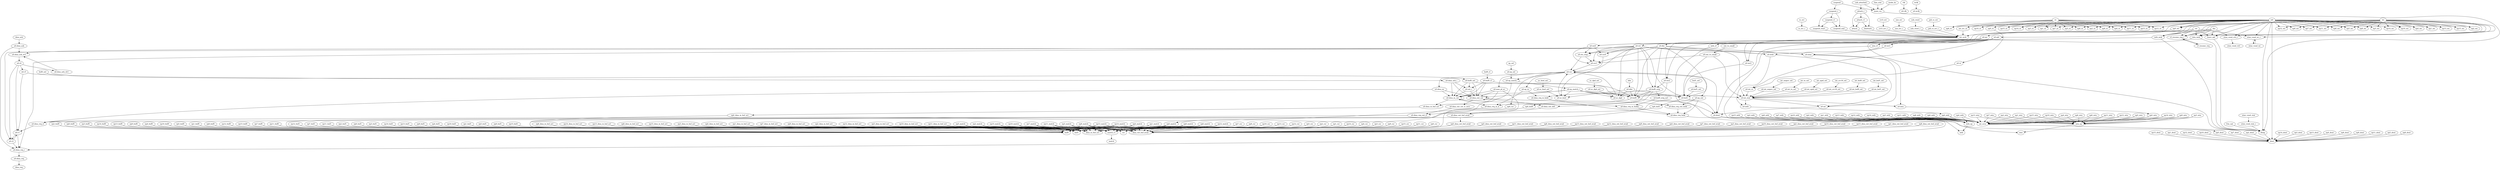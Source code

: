 digraph "()" {
	ep13_dma_out_buf_avail -> dma_out_buf_avail	 [weight=1.0];
	"u0.buf1_set" -> "u0.buf1"	 [weight=1.0];
	"u0.csr0" -> "u0.csr"	 [weight=1.0];
	"u0.csr1" -> "u0.csr"	 [weight=1.0];
	ep7_csr -> csr	 [weight=1.0];
	ep7_match -> dma_in_buf_sz1	 [weight=9.0];
	ep7_match -> csr	 [weight=9.0];
	ep7_match -> dma_out_buf_avail	 [weight=9.0];
	ep7_match -> buf1	 [weight=9.0];
	ep7_match -> buf0	 [weight=9.0];
	ep7_match -> match_r1	 [weight=1.0];
	ep3_buf0 -> buf0	 [weight=1.0];
	ep3_buf1 -> buf1	 [weight=1.0];
	int_seqerr_set -> "u0.int_seqerr_set"	 [weight=1.0];
	ep9_intb -> intb_ep	 [weight=1.0];
	ep9_intb -> int_srca	 [weight=1.0];
	ep9_inta -> int_srca	 [weight=1.0];
	ep9_inta -> inta_ep	 [weight=1.0];
	ep1_dma_in_buf_sz1 -> dma_in_buf_sz1	 [weight=1.0];
	ep8_match -> dma_in_buf_sz1	 [weight=8.0];
	ep8_match -> csr	 [weight=8.0];
	ep8_match -> dma_out_buf_avail	 [weight=8.0];
	ep8_match -> buf1	 [weight=8.0];
	ep8_match -> buf0	 [weight=8.0];
	ep8_match -> match_r1	 [weight=1.0];
	"u0.buf0_orig_m3" -> "u0.dma_req_in_hold2"	 [weight=1.0];
	ep14_buf1 -> buf1	 [weight=1.0];
	ep14_buf0 -> buf0	 [weight=1.0];
	ep7_dma_in_buf_sz1 -> dma_in_buf_sz1	 [weight=1.0];
	"u0.dma_ack" -> "u0.dma_req_r"	 [weight=1.0];
	"u0.dma_ack" -> "u0.dma_ack_wr1"	 [weight=2.0];
	ep8_csr -> csr	 [weight=1.0];
	line_stat -> main_csr	 [weight=1.0];
	ep10_intb -> intb_ep	 [weight=1.0];
	ep10_intb -> int_srca	 [weight=1.0];
	funct_adr -> dtmp	 [weight=1.0];
	"u0.buf1" -> "u0.dout"	 [weight=1.0];
	"u0.buf1" -> ep0_buf1	 [weight=1.0];
	"u0.buf0" -> "u0.dout"	 [weight=1.0];
	"u0.buf0" -> ep0_buf0	 [weight=1.0];
	ep3_dout -> dout	 [weight=1.0];
	ep10_csr -> csr	 [weight=1.0];
	ep9_match -> dma_in_buf_sz1	 [weight=7.0];
	ep9_match -> csr	 [weight=7.0];
	ep9_match -> dma_out_buf_avail	 [weight=7.0];
	ep9_match -> buf1	 [weight=7.0];
	ep9_match -> buf0	 [weight=7.0];
	ep9_match -> match_r1	 [weight=1.0];
	"u0.ep_sel" -> "u0.ep_match"	 [weight=1.0];
	"u0.uc_dpd" -> "u0.csr"	 [weight=1.0];
	"u0.int_to_set" -> "u0.int_stat"	 [weight=1.0];
	intb_rf -> intb	 [weight=1.0];
	ep12_dma_out_buf_avail -> dma_out_buf_avail	 [weight=1.0];
	ep9_dma_in_buf_sz1 -> dma_in_buf_sz1	 [weight=1.0];
	ep2_dma_in_buf_sz1 -> dma_in_buf_sz1	 [weight=1.0];
	suspend_end -> int_srcb	 [weight=1.0];
	ep12_dma_in_buf_sz1 -> dma_in_buf_sz1	 [weight=1.0];
	ep13_dout -> dout	 [weight=1.0];
	"u0.ep_match_r" -> "u0.buf1"	 [weight=1.0];
	"u0.ep_match_r" -> "u0.buf0"	 [weight=3.0];
	"u0.ep_match_r" -> "u0.uc_dpd"	 [weight=1.0];
	"u0.ep_match_r" -> "u0.dma_in_cnt"	 [weight=1.0];
	"u0.ep_match_r" -> "u0.dma_out_cnt"	 [weight=1.0];
	"u0.ep_match_r" -> "u0.int_stat"	 [weight=7.0];
	"u0.ep_match_r" -> "u0.uc_bsel"	 [weight=1.0];
	ep2_intb -> intb_ep	 [weight=1.0];
	ep2_intb -> int_srca	 [weight=1.0];
	ep2_inta -> int_srca	 [weight=1.0];
	ep2_inta -> inta_ep	 [weight=1.0];
	"u0.int" -> "u0.dout"	 [weight=1.0];
	"u0.we" -> "u0.we3"	 [weight=1.0];
	"u0.we" -> "u0.we2"	 [weight=1.0];
	"u0.we" -> "u0.we1"	 [weight=1.0];
	"u0.we" -> "u0.we0"	 [weight=1.0];
	ep7_inta -> int_srca	 [weight=1.0];
	ep7_inta -> inta_ep	 [weight=1.0];
	ep7_intb -> intb_ep	 [weight=1.0];
	ep7_intb -> int_srca	 [weight=1.0];
	"u0.we3" -> "u0.buf1"	 [weight=2.0];
	"u0.we2" -> "u0.buf0"	 [weight=3.0];
	"u0.we2" -> "u0.buf0_orig"	 [weight=1.0];
	"u0.we1" -> "u0.iena"	 [weight=1.0];
	"u0.we1" -> "u0.ienb"	 [weight=1.0];
	"u0.we0" -> "u0.csr0"	 [weight=1.0];
	"u0.we0" -> "u0.csr1"	 [weight=2.0];
	"u0.we0" -> "u0.ots_stop"	 [weight=1.0];
	"u0.int_upid_set" -> "u0.int_stat"	 [weight=1.0];
	ep5_dma_in_buf_sz1 -> dma_in_buf_sz1	 [weight=1.0];
	crc5_err_r -> int_srcb	 [weight=1.0];
	"u0.dma_en" -> "u0.dma_req_d"	 [weight=1.0];
	"u0.dma_en" -> "u0.dma_in_cnt"	 [weight=3.0];
	"u0.dma_en" -> "u0.dma_out_cnt"	 [weight=3.0];
	"u0.uc_dpd_set" -> "u0.uc_dpd"	 [weight=1.0];
	buf0_set -> "u0.buf0_set"	 [weight=1.0];
	uc_bsel_set -> "u0.uc_bsel_set"	 [weight=1.0];
	buf0_rl -> "u0.buf0_rl"	 [weight=1.0];
	ep0_match -> dma_in_buf_sz1	 [weight=16.0];
	ep0_match -> csr	 [weight=16.0];
	ep0_match -> dma_out_buf_avail	 [weight=16.0];
	ep0_match -> buf1	 [weight=16.0];
	ep0_match -> buf0	 [weight=16.0];
	ep0_match -> match_r1	 [weight=1.0];
	ep9_dma_out_buf_avail -> dma_out_buf_avail	 [weight=1.0];
	"u0.int_crc16_set" -> "u0.int_stat"	 [weight=1.0];
	idin -> "u0.idin"	 [weight=1.0];
	nse_err_r -> int_srcb	 [weight=1.0];
	suspend_r -> suspend_end	 [weight=1.0];
	suspend_r -> suspend_r1	 [weight=1.0];
	suspend_r -> suspend_start	 [weight=1.0];
	din -> funct_adr	 [weight=1.0];
	din -> utmi_vend_ctrl_r	 [weight=1.0];
	din -> rf_resume_req_r	 [weight=1.0];
	din -> intb_msk	 [weight=1.0];
	din -> inta_msk	 [weight=1.0];
	din -> "u0.din"	 [weight=1.0];
	ep13_buf0 -> buf0	 [weight=1.0];
	ep13_buf1 -> buf1	 [weight=1.0];
	ep4_dout -> dout	 [weight=1.0];
	usb_reset_r -> int_srcb	 [weight=1.0];
	ep4_dma_out_buf_avail -> dma_out_buf_avail	 [weight=1.0];
	"u0.dma_ack_i" -> "u0.dma_in_cnt"	 [weight=2.0];
	"u0.dma_ack_i" -> "u0.set_r"	 [weight=1.0];
	"u0.dma_ack_i" -> "u0.dma_out_cnt"	 [weight=2.0];
	ep9_buf0 -> buf0	 [weight=1.0];
	ep9_buf1 -> buf1	 [weight=1.0];
	"u0.dma_req_out_hold" -> "u0.dma_req_hold"	 [weight=1.0];
	clk -> "u0.clk"	 [weight=1.0];
	"u0.ep_match" -> "u0.ep_match_r"	 [weight=1.0];
	"u0.ep_match" -> ep0_match	 [weight=1.0];
	attach_r -> attach	 [weight=1.0];
	attach_r -> deattach	 [weight=1.0];
	attach_r -> attach_r1	 [weight=1.0];
	"u0.dma_out_buf_avail" -> ep0_dma_out_buf_avail	 [weight=1.0];
	ep6_match -> dma_in_buf_sz1	 [weight=10.0];
	ep6_match -> csr	 [weight=10.0];
	ep6_match -> dma_out_buf_avail	 [weight=10.0];
	ep6_match -> buf1	 [weight=10.0];
	ep6_match -> buf0	 [weight=10.0];
	ep6_match -> match_r1	 [weight=1.0];
	ep13_csr -> csr	 [weight=1.0];
	ep10_dma_in_buf_sz1 -> dma_in_buf_sz1	 [weight=1.0];
	frm_nat -> dtmp	 [weight=1.0];
	ep12_csr -> csr	 [weight=1.0];
	ep1_intb -> intb_ep	 [weight=1.0];
	ep1_intb -> int_srca	 [weight=1.0];
	"u0.dma_req_out_d" -> "u0.dma_req_d"	 [weight=1.0];
	ep1_inta -> int_srca	 [weight=1.0];
	ep1_inta -> inta_ep	 [weight=1.0];
	"u0.r4" -> "u0.r5"	 [weight=1.0];
	"u0.r4" -> "u0.r1"	 [weight=1.0];
	"u0.r4" -> "u0.r2"	 [weight=1.0];
	"u0.r4" -> "u0.dma_ack_clr1"	 [weight=1.0];
	"u0.r5" -> "u0.dma_ack_i"	 [weight=1.0];
	"u0.r5" -> "u0.r1"	 [weight=1.0];
	"u0.r1" -> "u0.r2"	 [weight=2.0];
	"u0.r1" -> "u0.dma_req_r"	 [weight=2.0];
	"u0.r2" -> "u0.r1"	 [weight=1.0];
	"u0.r2" -> "u0.dma_req_r"	 [weight=2.0];
	inta_rf -> inta	 [weight=1.0];
	"u0.dma_req_r" -> "u0.dma_req"	 [weight=1.0];
	re -> ep11_re	 [weight=1.0];
	re -> ep13_re	 [weight=1.0];
	re -> ep2_re	 [weight=1.0];
	re -> ep12_re	 [weight=1.0];
	re -> ep6_re	 [weight=1.0];
	re -> ep10_re	 [weight=1.0];
	re -> ep15_re	 [weight=1.0];
	re -> ep14_re	 [weight=1.0];
	re -> ep3_re	 [weight=1.0];
	re -> ep0_re	 [weight=1.0];
	re -> ep1_re	 [weight=1.0];
	re -> ep7_re	 [weight=1.0];
	re -> int_src_re	 [weight=1.0];
	re -> ep5_re	 [weight=1.0];
	re -> ep8_re	 [weight=1.0];
	re -> ep9_re	 [weight=1.0];
	re -> ep4_re	 [weight=1.0];
	ep13_match -> dma_in_buf_sz1	 [weight=3.0];
	ep13_match -> csr	 [weight=3.0];
	ep13_match -> dma_out_buf_avail	 [weight=3.0];
	ep13_match -> buf1	 [weight=3.0];
	ep13_match -> buf0	 [weight=3.0];
	ep13_match -> match_r1	 [weight=1.0];
	int_to_set -> "u0.int_to_set"	 [weight=1.0];
	"u0.dma_req_d" -> "u0.r1"	 [weight=1.0];
	"u0.dma_ack_clr1" -> "u0.dma_ack_wr1"	 [weight=1.0];
	int_crc16_set -> "u0.int_crc16_set"	 [weight=1.0];
	ep5_csr -> csr	 [weight=1.0];
	"u0.re" -> "u0.int_re"	 [weight=1.0];
	"u0.csr" -> "u0.dma_en"	 [weight=1.0];
	"u0.csr" -> "u0.ep_match"	 [weight=1.0];
	"u0.csr" -> "u0.dout"	 [weight=1.0];
	"u0.csr" -> ep0_csr	 [weight=1.0];
	"u0.csr" -> "u0.ep_in"	 [weight=1.0];
	"u0.csr" -> "u0.max_pl_sz"	 [weight=1.0];
	"u0.csr" -> "u0.ep_out"	 [weight=1.0];
	ep7_dma_out_buf_avail -> dma_out_buf_avail	 [weight=1.0];
	suspend -> suspend_r	 [weight=1.0];
	suspend -> main_csr	 [weight=1.0];
	ep4_buf1 -> buf1	 [weight=1.0];
	ep4_buf0 -> buf0	 [weight=1.0];
	ep14_match -> dma_in_buf_sz1	 [weight=2.0];
	ep14_match -> csr	 [weight=2.0];
	ep14_match -> dma_out_buf_avail	 [weight=2.0];
	ep14_match -> buf1	 [weight=2.0];
	ep14_match -> buf0	 [weight=2.0];
	ep14_match -> match_r1	 [weight=1.0];
	ep10_buf1 -> buf1	 [weight=1.0];
	ep10_buf0 -> buf0	 [weight=1.0];
	"u0.dma_in_cnt" -> "u0.dma_in_cnt"	 [weight=2.0];
	"u0.dma_in_cnt" -> "u0.dma_req_in_hold2"	 [weight=1.0];
	"u0.dma_in_cnt" -> "u0.dma_in_buf_sz1"	 [weight=1.0];
	"u0.dma_in_cnt" -> "u0.dma_req_in_d"	 [weight=1.0];
	ep6_dout -> dout	 [weight=1.0];
	attach -> int_srcb	 [weight=1.0];
	utmi_vend_wr_r -> utmi_vend_wr	 [weight=1.0];
	deattach -> int_srcb	 [weight=1.0];
	ep_sel -> "u0.ep_sel"	 [weight=1.0];
	ep0_re -> "u0.re"	 [weight=1.0];
	ep3_dma_out_buf_avail -> dma_out_buf_avail	 [weight=1.0];
	rst -> funct_adr	 [weight=2.0];
	rst -> utmi_vend_wr_r	 [weight=3.0];
	rst -> rf_resume_req_r	 [weight=3.0];
	rst -> int_srcb	 [weight=27.0];
	rst -> "u0.rst"	 [weight=1.0];
	rst -> intb_msk	 [weight=2.0];
	rst -> inta_msk	 [weight=2.0];
	ep5_buf0 -> buf0	 [weight=1.0];
	"u0.dout" -> ep0_dout	 [weight=1.0];
	ep9_dout -> dout	 [weight=1.0];
	ep2_csr -> csr	 [weight=1.0];
	pid_cs_err_r -> int_srcb	 [weight=1.0];
	ep1_buf0 -> buf0	 [weight=1.0];
	ep1_buf1 -> buf1	 [weight=1.0];
	utmi_vend_stat -> utmi_vend_stat_r	 [weight=1.0];
	utmi_vend_ctrl_r -> utmi_vend_ctrl	 [weight=1.0];
	usb_attached -> attach_r	 [weight=1.0];
	usb_attached -> main_csr	 [weight=1.0];
	"u0.dma_req_in_hold2" -> "u0.dma_req_hold"	 [weight=1.0];
	rx_err_r -> int_srcb	 [weight=1.0];
	ep13_intb -> intb_ep	 [weight=1.0];
	ep13_intb -> int_srca	 [weight=1.0];
	ep15_inta -> int_srca	 [weight=1.0];
	ep15_inta -> inta_ep	 [weight=1.0];
	ep15_intb -> intb_ep	 [weight=1.0];
	ep15_intb -> int_srca	 [weight=1.0];
	ep13_inta -> int_srca	 [weight=1.0];
	ep13_inta -> inta_ep	 [weight=1.0];
	usb_reset -> usb_reset_r	 [weight=1.0];
	ep0_buf1 -> buf1	 [weight=1.0];
	ep0_buf0 -> buf0	 [weight=1.0];
	"u0.set_r" -> "u0.dma_in_cnt"	 [weight=1.0];
	"u0.set_r" -> "u0.dma_out_cnt"	 [weight=1.0];
	rf_resume_req_r -> rf_resume_req	 [weight=1.0];
	ep11_dout -> dout	 [weight=1.0];
	crc5_err -> crc5_err_r	 [weight=1.0];
	utmi_vend_wr -> utmi_vend_wr_r	 [weight=1.0];
	"u0.buf0_orig" -> "u0.buf0_orig_m3"	 [weight=1.0];
	"u0.buf0_orig" -> "u0.buf0"	 [weight=1.0];
	"u0.buf0_orig" -> "u0.dma_req_in_hold"	 [weight=1.0];
	"u0.buf0_orig" -> "u0.dma_req_in_d"	 [weight=1.0];
	"u0.buf0_orig" -> "u0.dma_out_left"	 [weight=1.0];
	int_buf0_set -> "u0.int_buf0_set"	 [weight=1.0];
	ep5_buf1 -> buf1	 [weight=1.0];
	"u0.dma_out_cnt" -> "u0.dma_req_out_hold"	 [weight=1.0];
	"u0.dma_out_cnt" -> "u0.dma_out_cnt"	 [weight=2.0];
	"u0.dma_out_cnt" -> "u0.dma_out_cnt_is_zero"	 [weight=1.0];
	"u0.dma_out_cnt" -> "u0.dma_out_left"	 [weight=1.0];
	"u0.buf0_set" -> "u0.buf0"	 [weight=1.0];
	"u0.buf0_set" -> "u0.dma_in_cnt"	 [weight=1.0];
	"u0.buf0_set" -> "u0.set_r"	 [weight=1.0];
	"u0.buf0_set" -> "u0.dma_out_cnt"	 [weight=1.0];
	ep10_inta -> int_srca	 [weight=1.0];
	ep10_inta -> inta_ep	 [weight=1.0];
	ep3_match -> dma_in_buf_sz1	 [weight=13.0];
	ep3_match -> csr	 [weight=13.0];
	ep3_match -> dma_out_buf_avail	 [weight=13.0];
	ep3_match -> buf1	 [weight=13.0];
	ep3_match -> buf0	 [weight=13.0];
	ep3_match -> match_r1	 [weight=1.0];
	"u0.intb" -> ep0_intb	 [weight=1.0];
	"u0.int_stat" -> "u0.int"	 [weight=1.0];
	"u0.int_stat" -> "u0.intb"	 [weight=1.0];
	"u0.int_stat" -> "u0.inta"	 [weight=1.0];
	ep11_dma_in_buf_sz1 -> dma_in_buf_sz1	 [weight=1.0];
	intb_ep -> intb	 [weight=1.0];
	uc_dpd_set -> "u0.uc_dpd_set"	 [weight=1.0];
	ep0_inta -> int_srca	 [weight=1.0];
	ep0_inta -> inta_ep	 [weight=1.0];
	ep0_intb -> intb_ep	 [weight=1.0];
	ep0_intb -> int_srca	 [weight=1.0];
	ep8_buf1 -> buf1	 [weight=1.0];
	ep8_buf0 -> buf0	 [weight=1.0];
	ep0_csr -> csr	 [weight=1.0];
	"u0.dma_in_buf_sz1" -> ep0_dma_in_buf_sz1	 [weight=1.0];
	ep4_inta -> int_srca	 [weight=1.0];
	ep4_inta -> inta_ep	 [weight=1.0];
	ep4_intb -> intb_ep	 [weight=1.0];
	ep4_intb -> int_srca	 [weight=1.0];
	ep10_dma_out_buf_avail -> dma_out_buf_avail	 [weight=1.0];
	ep2_dma_out_buf_avail -> dma_out_buf_avail	 [weight=1.0];
	ep14_dma_out_buf_avail -> dma_out_buf_avail	 [weight=1.0];
	ep1_csr -> csr	 [weight=1.0];
	ep5_dout -> dout	 [weight=1.0];
	ep6_dma_in_buf_sz1 -> dma_in_buf_sz1	 [weight=1.0];
	"u0.ep_in" -> "u0.dma_req_in_hold"	 [weight=1.0];
	"u0.ep_in" -> "u0.dma_req_in_d"	 [weight=1.0];
	ep15_dma_out_buf_avail -> dma_out_buf_avail	 [weight=1.0];
	ep14_dma_in_buf_sz1 -> dma_in_buf_sz1	 [weight=1.0];
	ep8_dout -> dout	 [weight=1.0];
	we -> ep10_we	 [weight=1.0];
	we -> ep4_we	 [weight=1.0];
	we -> funct_adr	 [weight=1.0];
	we -> ep1_we	 [weight=1.0];
	we -> ep13_we	 [weight=1.0];
	we -> utmi_vend_wr_r	 [weight=2.0];
	we -> ep8_we	 [weight=1.0];
	we -> ep15_we	 [weight=1.0];
	we -> ep2_we	 [weight=1.0];
	we -> ep5_we	 [weight=1.0];
	we -> utmi_vend_ctrl_r	 [weight=1.0];
	we -> rf_resume_req_r	 [weight=2.0];
	we -> ep7_we	 [weight=1.0];
	we -> ep11_we	 [weight=1.0];
	we -> ep6_we	 [weight=1.0];
	we -> ep0_we	 [weight=1.0];
	we -> ep12_we	 [weight=1.0];
	we -> intb_msk	 [weight=1.0];
	we -> inta_msk	 [weight=1.0];
	we -> ep9_we	 [weight=1.0];
	we -> ep3_we	 [weight=1.0];
	we -> ep14_we	 [weight=1.0];
	"u0.int_buf1_set" -> "u0.int_stat"	 [weight=1.0];
	"u0.max_pl_sz" -> "u0.dma_out_buf_avail"	 [weight=1.0];
	"u0.max_pl_sz" -> "u0.dma_in_cnt"	 [weight=1.0];
	"u0.max_pl_sz" -> "u0.dma_out_cnt"	 [weight=1.0];
	"u0.max_pl_sz" -> "u0.dma_in_buf_sz1"	 [weight=1.0];
	ep15_dout -> dout	 [weight=1.0];
	int_buf1_set -> "u0.int_buf1_set"	 [weight=1.0];
	ep14_csr -> csr	 [weight=1.0];
	buf1_set -> "u0.buf1_set"	 [weight=1.0];
	"u0.int_re" -> "u0.int_stat"	 [weight=8.0];
	ep1_dma_out_buf_avail -> dma_out_buf_avail	 [weight=1.0];
	rx_err -> rx_err_r	 [weight=1.0];
	ep15_buf1 -> buf1	 [weight=1.0];
	ep12_buf1 -> buf1	 [weight=1.0];
	ep12_buf0 -> buf0	 [weight=1.0];
	ep6_intb -> intb_ep	 [weight=1.0];
	ep6_intb -> int_srca	 [weight=1.0];
	ep6_inta -> int_srca	 [weight=1.0];
	ep6_inta -> inta_ep	 [weight=1.0];
	dtmp -> dout	 [weight=2.0];
	int_srca -> dtmp	 [weight=1.0];
	int_srcb -> intb_rf	 [weight=1.0];
	int_srcb -> inta_rf	 [weight=1.0];
	int_srcb -> dtmp	 [weight=1.0];
	ep11_match -> dma_in_buf_sz1	 [weight=5.0];
	ep11_match -> csr	 [weight=5.0];
	ep11_match -> dma_out_buf_avail	 [weight=5.0];
	ep11_match -> buf1	 [weight=5.0];
	ep11_match -> buf0	 [weight=5.0];
	ep11_match -> match_r1	 [weight=1.0];
	"u0.int_buf0_set" -> "u0.int_stat"	 [weight=1.0];
	ep12_match -> dma_in_buf_sz1	 [weight=4.0];
	ep12_match -> csr	 [weight=4.0];
	ep12_match -> dma_out_buf_avail	 [weight=4.0];
	ep12_match -> buf1	 [weight=4.0];
	ep12_match -> buf0	 [weight=4.0];
	ep12_match -> match_r1	 [weight=1.0];
	"u0.dma_req_in_hold" -> "u0.dma_req_hold"	 [weight=1.0];
	"u0.int_seqerr_set" -> "u0.int_stat"	 [weight=1.0];
	"u0.dma_req_hold" -> "u0.dma_req_r"	 [weight=1.0];
	main_csr -> dtmp	 [weight=1.0];
	"u0.rst" -> "u0.csr0"	 [weight=2.0];
	"u0.rst" -> "u0.csr1"	 [weight=3.0];
	"u0.rst" -> "u0.buf1"	 [weight=3.0];
	"u0.rst" -> "u0.buf0"	 [weight=4.0];
	"u0.rst" -> "u0.uc_dpd"	 [weight=2.0];
	"u0.rst" -> "u0.r2"	 [weight=3.0];
	"u0.rst" -> "u0.dma_req_r"	 [weight=3.0];
	"u0.rst" -> "u0.buf0_orig"	 [weight=2.0];
	"u0.rst" -> "u0.int_stat"	 [weight=9.0];
	"u0.rst" -> "u0.dma_ack_wr1"	 [weight=3.0];
	"u0.rst" -> "u0.uc_bsel"	 [weight=2.0];
	"u0.rst" -> "u0.iena"	 [weight=2.0];
	"u0.rst" -> "u0.ienb"	 [weight=2.0];
	"u0.rst" -> "u0.ots_stop"	 [weight=2.0];
	ep8_dma_out_buf_avail -> dma_out_buf_avail	 [weight=1.0];
	ep4_csr -> csr	 [weight=1.0];
	ep5_dma_out_buf_avail -> dma_out_buf_avail	 [weight=1.0];
	ep0_dma_in_buf_sz1 -> dma_in_buf_sz1	 [weight=1.0];
	ep1_dout -> dout	 [weight=1.0];
	ep8_inta -> int_srca	 [weight=1.0];
	ep8_inta -> inta_ep	 [weight=1.0];
	ep8_intb -> intb_ep	 [weight=1.0];
	ep8_intb -> int_srca	 [weight=1.0];
	ep4_match -> dma_in_buf_sz1	 [weight=12.0];
	ep4_match -> csr	 [weight=12.0];
	ep4_match -> dma_out_buf_avail	 [weight=12.0];
	ep4_match -> buf1	 [weight=12.0];
	ep4_match -> buf0	 [weight=12.0];
	ep4_match -> match_r1	 [weight=1.0];
	ep1_match -> dma_in_buf_sz1	 [weight=15.0];
	ep1_match -> csr	 [weight=15.0];
	ep1_match -> dma_out_buf_avail	 [weight=15.0];
	ep1_match -> buf1	 [weight=15.0];
	ep1_match -> buf0	 [weight=15.0];
	ep1_match -> match_r1	 [weight=1.0];
	ep13_dma_in_buf_sz1 -> dma_in_buf_sz1	 [weight=1.0];
	ep8_dma_in_buf_sz1 -> dma_in_buf_sz1	 [weight=1.0];
	ep0_dout -> dout	 [weight=1.0];
	ep5_match -> dma_in_buf_sz1	 [weight=11.0];
	ep5_match -> csr	 [weight=11.0];
	ep5_match -> dma_out_buf_avail	 [weight=11.0];
	ep5_match -> buf1	 [weight=11.0];
	ep5_match -> buf0	 [weight=11.0];
	ep5_match -> match_r1	 [weight=1.0];
	ep2_match -> dma_in_buf_sz1	 [weight=14.0];
	ep2_match -> csr	 [weight=14.0];
	ep2_match -> dma_out_buf_avail	 [weight=14.0];
	ep2_match -> buf1	 [weight=14.0];
	ep2_match -> buf0	 [weight=14.0];
	ep2_match -> match_r1	 [weight=1.0];
	ep12_dout -> dout	 [weight=1.0];
	ep10_dout -> dout	 [weight=1.0];
	ep0_dma_out_buf_avail -> dma_out_buf_avail	 [weight=1.0];
	"u0.dma_req" -> dma_req	 [weight=1.0];
	"u0.dma_out_cnt_is_zero" -> "u0.dma_req_out_d"	 [weight=1.0];
	ep3_csr -> csr	 [weight=1.0];
	ep15_buf0 -> buf0	 [weight=1.0];
	ep11_inta -> int_srca	 [weight=1.0];
	ep11_inta -> inta_ep	 [weight=1.0];
	ep11_intb -> intb_ep	 [weight=1.0];
	ep11_intb -> int_srca	 [weight=1.0];
	ep12_inta -> int_srca	 [weight=1.0];
	ep12_inta -> inta_ep	 [weight=1.0];
	ep12_intb -> intb_ep	 [weight=1.0];
	ep12_intb -> int_srca	 [weight=1.0];
	suspend_r1 -> suspend_end	 [weight=1.0];
	suspend_r1 -> suspend_start	 [weight=1.0];
	ep0_we -> "u0.we"	 [weight=1.0];
	out_to_small -> "u0.out_to_small"	 [weight=1.0];
	adr -> ep10_we	 [weight=1.0];
	adr -> ep4_we	 [weight=1.0];
	adr -> funct_adr	 [weight=1.0];
	adr -> ep11_re	 [weight=1.0];
	adr -> ep13_re	 [weight=1.0];
	adr -> ep2_re	 [weight=1.0];
	adr -> ep12_re	 [weight=1.0];
	adr -> ep1_we	 [weight=1.0];
	adr -> ep6_re	 [weight=1.0];
	adr -> ep13_we	 [weight=1.0];
	adr -> ep10_re	 [weight=1.0];
	adr -> ep15_re	 [weight=1.0];
	adr -> dout	 [weight=20.0];
	adr -> ep14_re	 [weight=1.0];
	adr -> ep3_re	 [weight=1.0];
	adr -> utmi_vend_wr_r	 [weight=2.0];
	adr -> ep0_re	 [weight=1.0];
	adr -> ep8_we	 [weight=1.0];
	adr -> ep15_we	 [weight=1.0];
	adr -> ep2_we	 [weight=1.0];
	adr -> ep5_we	 [weight=1.0];
	adr -> utmi_vend_ctrl_r	 [weight=1.0];
	adr -> ep1_re	 [weight=1.0];
	adr -> rf_resume_req_r	 [weight=2.0];
	adr -> ep7_we	 [weight=1.0];
	adr -> ep11_we	 [weight=1.0];
	adr -> dtmp	 [weight=6.0];
	adr -> ep6_we	 [weight=1.0];
	adr -> ep7_re	 [weight=1.0];
	adr -> ep0_we	 [weight=1.0];
	adr -> ep12_we	 [weight=1.0];
	adr -> int_src_re	 [weight=1.0];
	adr -> intb_msk	 [weight=1.0];
	adr -> "u0.adr"	 [weight=1.0];
	adr -> inta_msk	 [weight=1.0];
	adr -> ep9_we	 [weight=1.0];
	adr -> ep3_we	 [weight=1.0];
	adr -> ep5_re	 [weight=1.0];
	adr -> ep8_re	 [weight=1.0];
	adr -> ep9_re	 [weight=1.0];
	adr -> ep4_re	 [weight=1.0];
	adr -> ep14_we	 [weight=1.0];
	ep15_match -> dma_in_buf_sz1	 [weight=1.0];
	ep15_match -> csr	 [weight=1.0];
	ep15_match -> dma_out_buf_avail	 [weight=1.0];
	ep15_match -> buf1	 [weight=1.0];
	ep15_match -> buf0	 [weight=1.0];
	ep15_match -> match_r1	 [weight=1.0];
	attach_r1 -> attach	 [weight=1.0];
	attach_r1 -> deattach	 [weight=1.0];
	ep7_buf0 -> buf0	 [weight=1.0];
	ep7_buf1 -> buf1	 [weight=1.0];
	ep15_dma_in_buf_sz1 -> dma_in_buf_sz1	 [weight=1.0];
	"u0.ep_out" -> "u0.dma_req_out_hold"	 [weight=1.0];
	"u0.ep_out" -> "u0.dma_req_out_d"	 [weight=1.0];
	"u0.ep_out" -> "u0.dma_req_hold"	 [weight=1.0];
	int_src_re -> int_srcb	 [weight=18.0];
	ep11_dma_out_buf_avail -> dma_out_buf_avail	 [weight=1.0];
	match_r1 -> match	 [weight=1.0];
	intb_msk -> intb_rf	 [weight=1.0];
	intb_msk -> dtmp	 [weight=1.0];
	ep11_buf0 -> buf0	 [weight=1.0];
	ep11_buf1 -> buf1	 [weight=1.0];
	ep10_match -> dma_in_buf_sz1	 [weight=6.0];
	ep10_match -> csr	 [weight=6.0];
	ep10_match -> dma_out_buf_avail	 [weight=6.0];
	ep10_match -> buf1	 [weight=6.0];
	ep10_match -> buf0	 [weight=6.0];
	ep10_match -> match_r1	 [weight=1.0];
	suspend_start -> int_srcb	 [weight=1.0];
	"u0.dma_req_in_d" -> "u0.dma_req_d"	 [weight=1.0];
	"u0.adr" -> "u0.we3"	 [weight=1.0];
	"u0.adr" -> "u0.we2"	 [weight=1.0];
	"u0.adr" -> "u0.we1"	 [weight=1.0];
	"u0.adr" -> "u0.we0"	 [weight=1.0];
	"u0.adr" -> "u0.dout"	 [weight=4.0];
	"u0.adr" -> "u0.int_re"	 [weight=1.0];
	inta_msk -> inta_rf	 [weight=1.0];
	inta_msk -> dtmp	 [weight=1.0];
	ep9_csr -> csr	 [weight=1.0];
	ep15_csr -> csr	 [weight=1.0];
	wclk -> "u0.wclk"	 [weight=1.0];
	"u0.dma_out_left" -> "u0.dma_out_buf_avail"	 [weight=1.0];
	ep7_dout -> dout	 [weight=1.0];
	pid_cs_err -> pid_cs_err_r	 [weight=1.0];
	ep2_dout -> dout	 [weight=1.0];
	int_upid_set -> "u0.int_upid_set"	 [weight=1.0];
	ep6_dma_out_buf_avail -> dma_out_buf_avail	 [weight=1.0];
	utmi_vend_stat_r -> dtmp	 [weight=1.0];
	"u0.dma_ack_wr1" -> "u0.r4"	 [weight=1.0];
	"u0.din" -> "u0.csr0"	 [weight=1.0];
	"u0.din" -> "u0.csr1"	 [weight=1.0];
	"u0.din" -> "u0.buf1"	 [weight=1.0];
	"u0.din" -> "u0.buf0"	 [weight=1.0];
	"u0.din" -> "u0.buf0_orig"	 [weight=1.0];
	"u0.din" -> "u0.iena"	 [weight=1.0];
	"u0.din" -> "u0.ienb"	 [weight=1.0];
	"u0.din" -> "u0.ots_stop"	 [weight=1.0];
	"u0.uc_bsel" -> "u0.csr"	 [weight=1.0];
	ep2_buf1 -> buf1	 [weight=1.0];
	ep2_buf0 -> buf0	 [weight=1.0];
	mode_hs -> main_csr	 [weight=1.0];
	"u0.inta" -> ep0_inta	 [weight=1.0];
	inta_ep -> inta	 [weight=1.0];
	"u0.idin" -> "u0.buf1"	 [weight=1.0];
	"u0.idin" -> "u0.buf0"	 [weight=1.0];
	"u0.idin" -> "u0.uc_dpd"	 [weight=1.0];
	"u0.idin" -> "u0.uc_bsel"	 [weight=1.0];
	ep6_buf1 -> buf1	 [weight=1.0];
	ep6_buf0 -> buf0	 [weight=1.0];
	"u0.buf0_rl" -> "u0.buf0"	 [weight=2.0];
	"u0.buf0_rl" -> "u0.dma_in_cnt"	 [weight=1.0];
	"u0.buf0_rl" -> "u0.set_r"	 [weight=1.0];
	"u0.buf0_rl" -> "u0.dma_out_cnt"	 [weight=1.0];
	ep3_dma_in_buf_sz1 -> dma_in_buf_sz1	 [weight=1.0];
	"u0.uc_bsel_set" -> "u0.uc_bsel"	 [weight=1.0];
	dma_ack -> "u0.dma_ack"	 [weight=1.0];
	nse_err -> nse_err_r	 [weight=1.0];
	ep5_intb -> intb_ep	 [weight=1.0];
	ep5_intb -> int_srca	 [weight=1.0];
	"u0.iena" -> "u0.int"	 [weight=1.0];
	"u0.iena" -> "u0.inta"	 [weight=1.0];
	"u0.ienb" -> "u0.int"	 [weight=1.0];
	"u0.ienb" -> "u0.intb"	 [weight=1.0];
	ep5_inta -> int_srca	 [weight=1.0];
	ep5_inta -> inta_ep	 [weight=1.0];
	ep11_csr -> csr	 [weight=1.0];
	ep6_csr -> csr	 [weight=1.0];
	ep14_dout -> dout	 [weight=1.0];
	rf_resume_req -> rf_resume_req_r	 [weight=1.0];
	ep14_intb -> intb_ep	 [weight=1.0];
	ep14_intb -> int_srca	 [weight=1.0];
	ep14_inta -> int_srca	 [weight=1.0];
	ep14_inta -> inta_ep	 [weight=1.0];
	ep4_dma_in_buf_sz1 -> dma_in_buf_sz1	 [weight=1.0];
	"u0.out_to_small" -> "u0.csr1"	 [weight=1.0];
	"u0.out_to_small" -> "u0.buf1"	 [weight=1.0];
	"u0.out_to_small" -> "u0.int_stat"	 [weight=1.0];
	ep3_inta -> int_srca	 [weight=1.0];
	ep3_inta -> inta_ep	 [weight=1.0];
	ep3_intb -> intb_ep	 [weight=1.0];
	ep3_intb -> int_srca	 [weight=1.0];
	"u0.ots_stop" -> "u0.csr1"	 [weight=1.0];
	"u0.ots_stop" -> "u0.csr"	 [weight=1.0];
}
